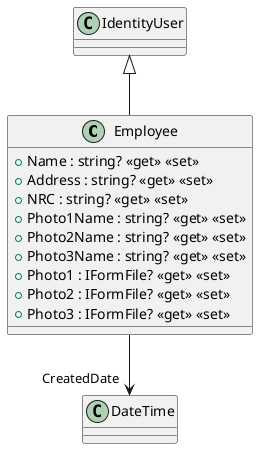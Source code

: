 @startuml
class Employee {
    + Name : string? <<get>> <<set>>
    + Address : string? <<get>> <<set>>
    + NRC : string? <<get>> <<set>>
    + Photo1Name : string? <<get>> <<set>>
    + Photo2Name : string? <<get>> <<set>>
    + Photo3Name : string? <<get>> <<set>>
    + Photo1 : IFormFile? <<get>> <<set>>
    + Photo2 : IFormFile? <<get>> <<set>>
    + Photo3 : IFormFile? <<get>> <<set>>
}
IdentityUser <|-- Employee
Employee --> "CreatedDate" DateTime
@enduml
